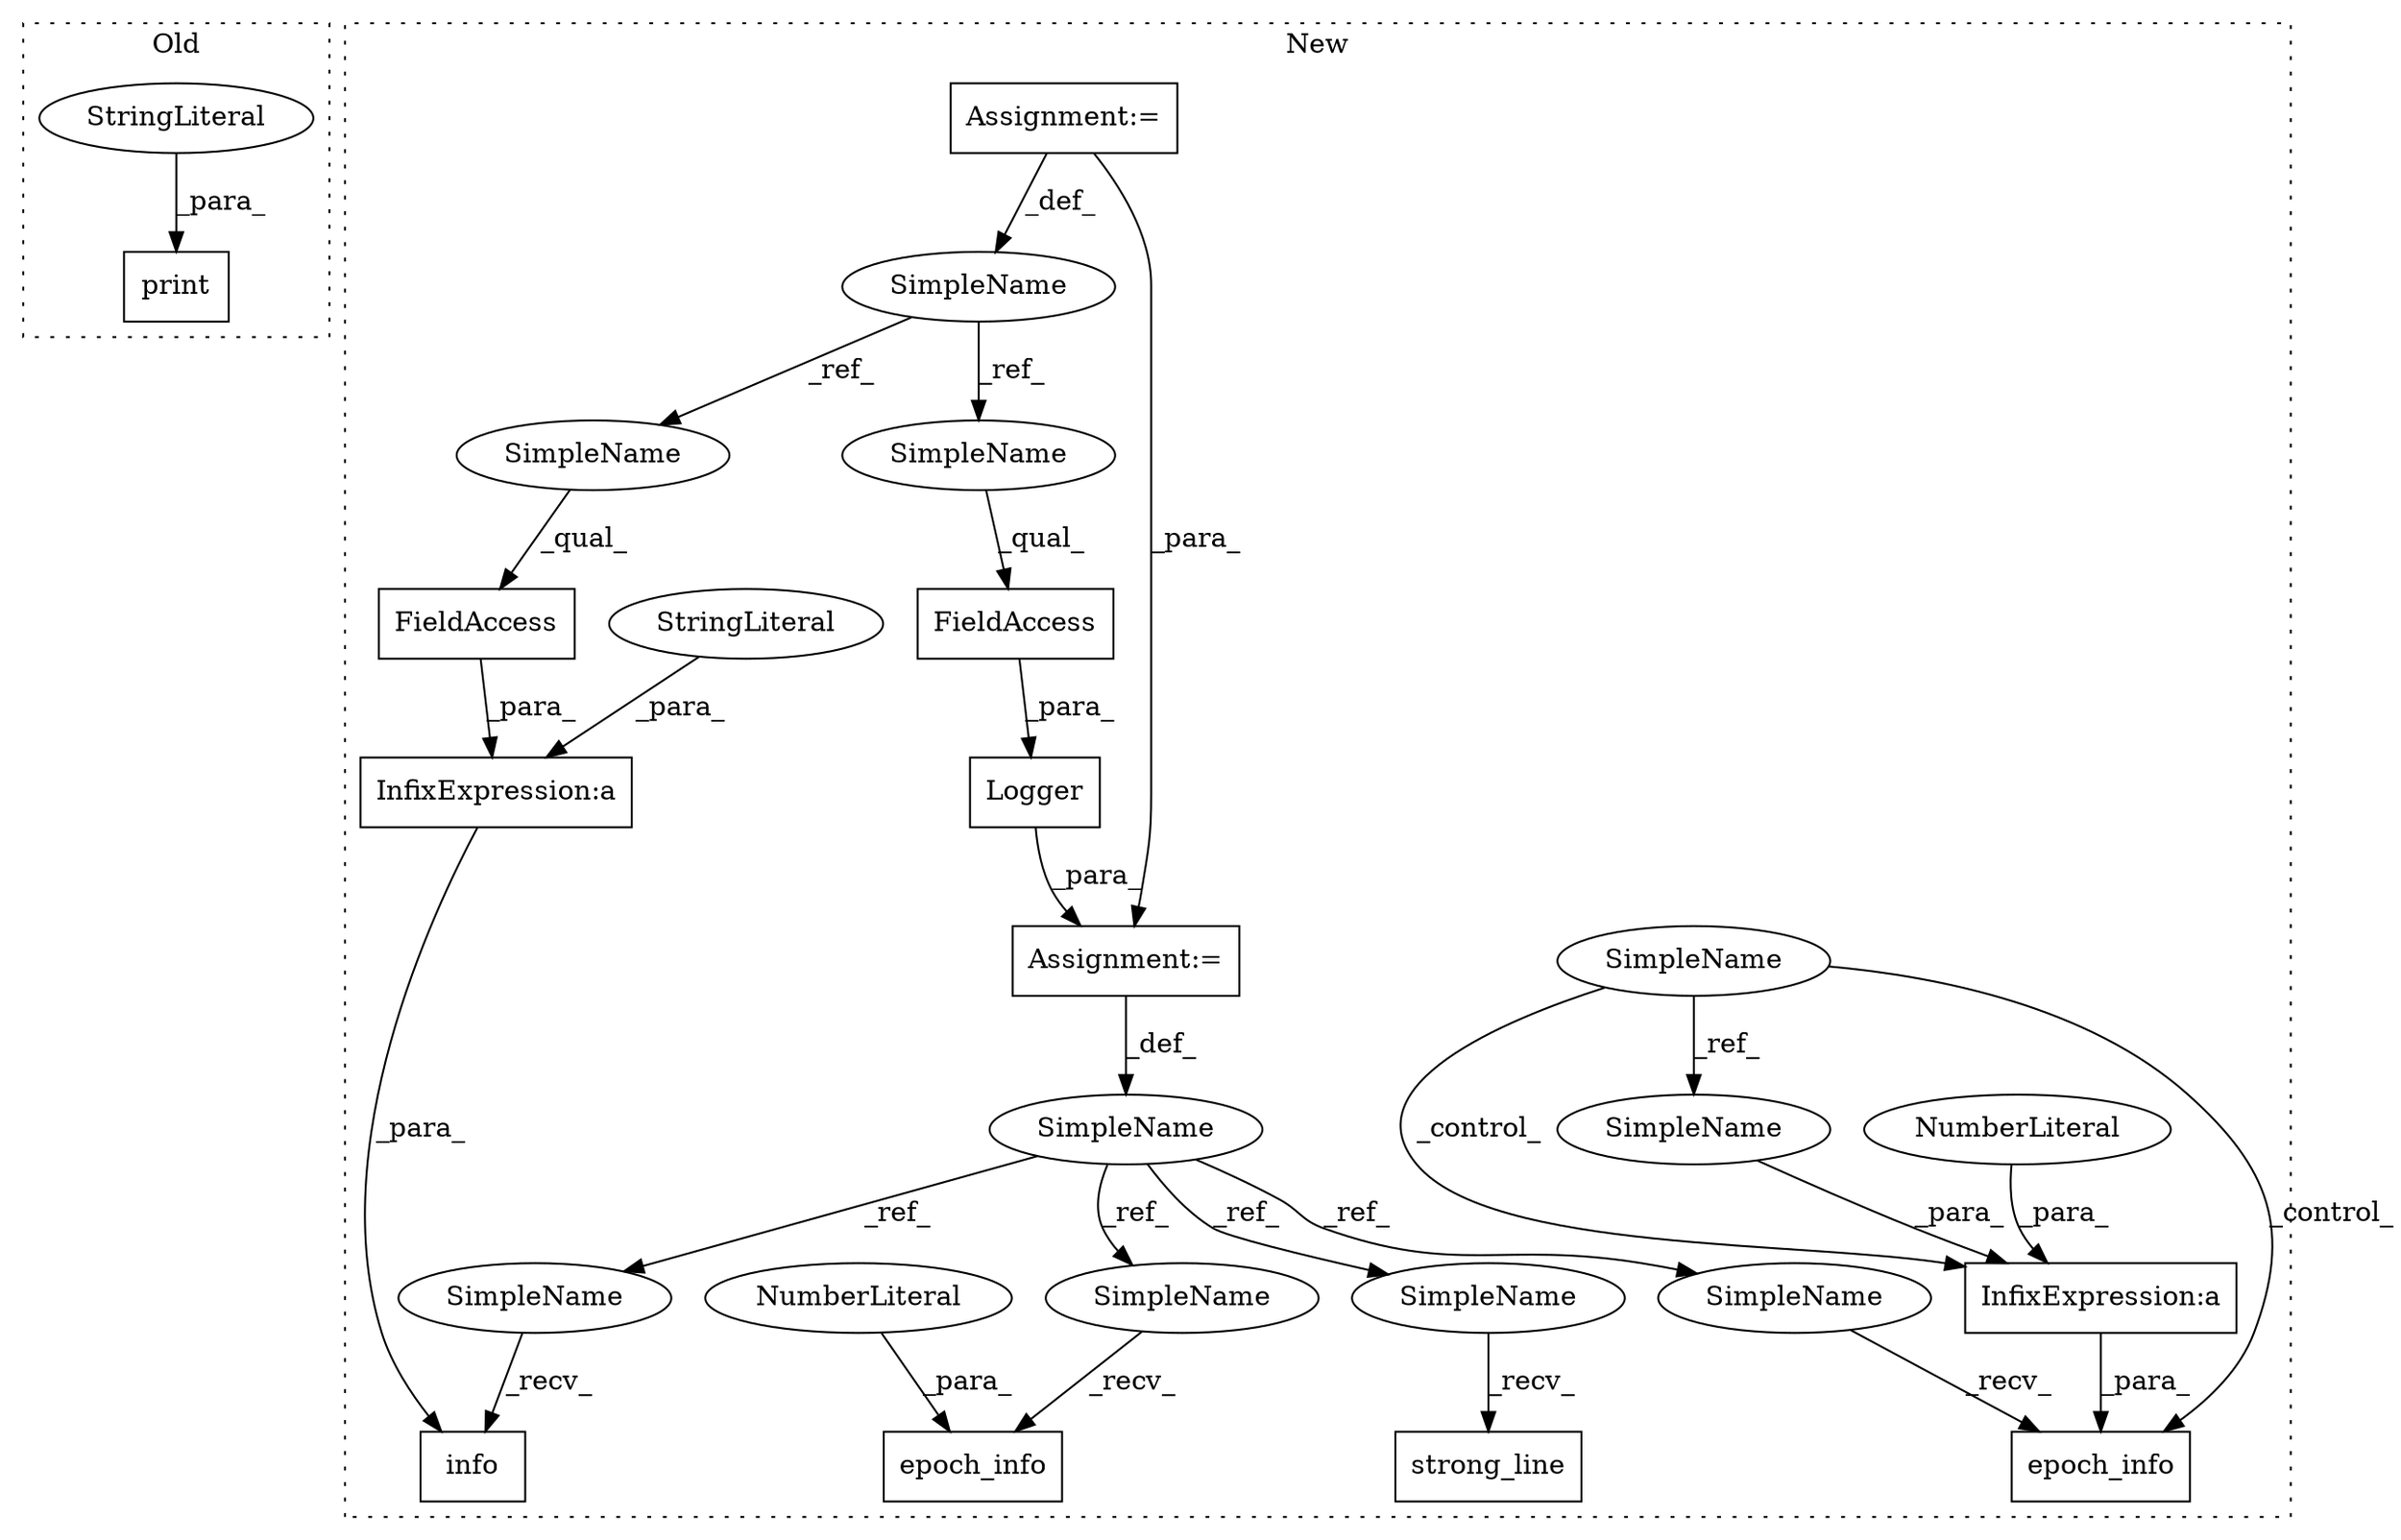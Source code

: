 digraph G {
subgraph cluster0 {
1 [label="print" a="32" s="4875,4928" l="6,1" shape="box"];
19 [label="StringLiteral" a="45" s="4881" l="4" shape="ellipse"];
label = "Old";
style="dotted";
}
subgraph cluster1 {
2 [label="Logger" a="32" s="3402,3426" l="7,1" shape="box"];
3 [label="Assignment:=" a="7" s="3401" l="1" shape="box"];
4 [label="info" a="32" s="3466,3510" l="5,1" shape="box"];
5 [label="strong_line" a="32" s="3440" l="13" shape="box"];
6 [label="FieldAccess" a="22" s="3409" l="12" shape="box"];
7 [label="InfixExpression:a" a="27" s="3495" l="3" shape="box"];
8 [label="FieldAccess" a="22" s="3498" l="12" shape="box"];
9 [label="SimpleName" a="42" s="2905" l="3" shape="ellipse"];
10 [label="StringLiteral" a="45" s="3471" l="24" shape="ellipse"];
11 [label="epoch_info" a="32" s="5334,5356" l="11,1" shape="box"];
12 [label="InfixExpression:a" a="27" s="5346" l="3" shape="box"];
13 [label="NumberLiteral" a="34" s="5349" l="1" shape="ellipse"];
14 [label="SimpleName" a="42" s="3395" l="6" shape="ellipse"];
15 [label="SimpleName" a="42" s="5031" l="1" shape="ellipse"];
16 [label="Assignment:=" a="7" s="2905" l="3" shape="box"];
17 [label="epoch_info" a="32" s="4892,4910" l="11,1" shape="box"];
18 [label="NumberLiteral" a="34" s="4903" l="1" shape="ellipse"];
20 [label="SimpleName" a="42" s="5345" l="1" shape="ellipse"];
21 [label="SimpleName" a="42" s="3459" l="6" shape="ellipse"];
22 [label="SimpleName" a="42" s="3433" l="6" shape="ellipse"];
23 [label="SimpleName" a="42" s="5327" l="6" shape="ellipse"];
24 [label="SimpleName" a="42" s="4885" l="6" shape="ellipse"];
25 [label="SimpleName" a="42" s="3409" l="3" shape="ellipse"];
26 [label="SimpleName" a="42" s="3498" l="3" shape="ellipse"];
label = "New";
style="dotted";
}
2 -> 3 [label="_para_"];
3 -> 14 [label="_def_"];
6 -> 2 [label="_para_"];
7 -> 4 [label="_para_"];
8 -> 7 [label="_para_"];
9 -> 26 [label="_ref_"];
9 -> 25 [label="_ref_"];
10 -> 7 [label="_para_"];
12 -> 11 [label="_para_"];
13 -> 12 [label="_para_"];
14 -> 23 [label="_ref_"];
14 -> 21 [label="_ref_"];
14 -> 24 [label="_ref_"];
14 -> 22 [label="_ref_"];
15 -> 11 [label="_control_"];
15 -> 12 [label="_control_"];
15 -> 20 [label="_ref_"];
16 -> 3 [label="_para_"];
16 -> 9 [label="_def_"];
18 -> 17 [label="_para_"];
19 -> 1 [label="_para_"];
20 -> 12 [label="_para_"];
21 -> 4 [label="_recv_"];
22 -> 5 [label="_recv_"];
23 -> 11 [label="_recv_"];
24 -> 17 [label="_recv_"];
25 -> 6 [label="_qual_"];
26 -> 8 [label="_qual_"];
}